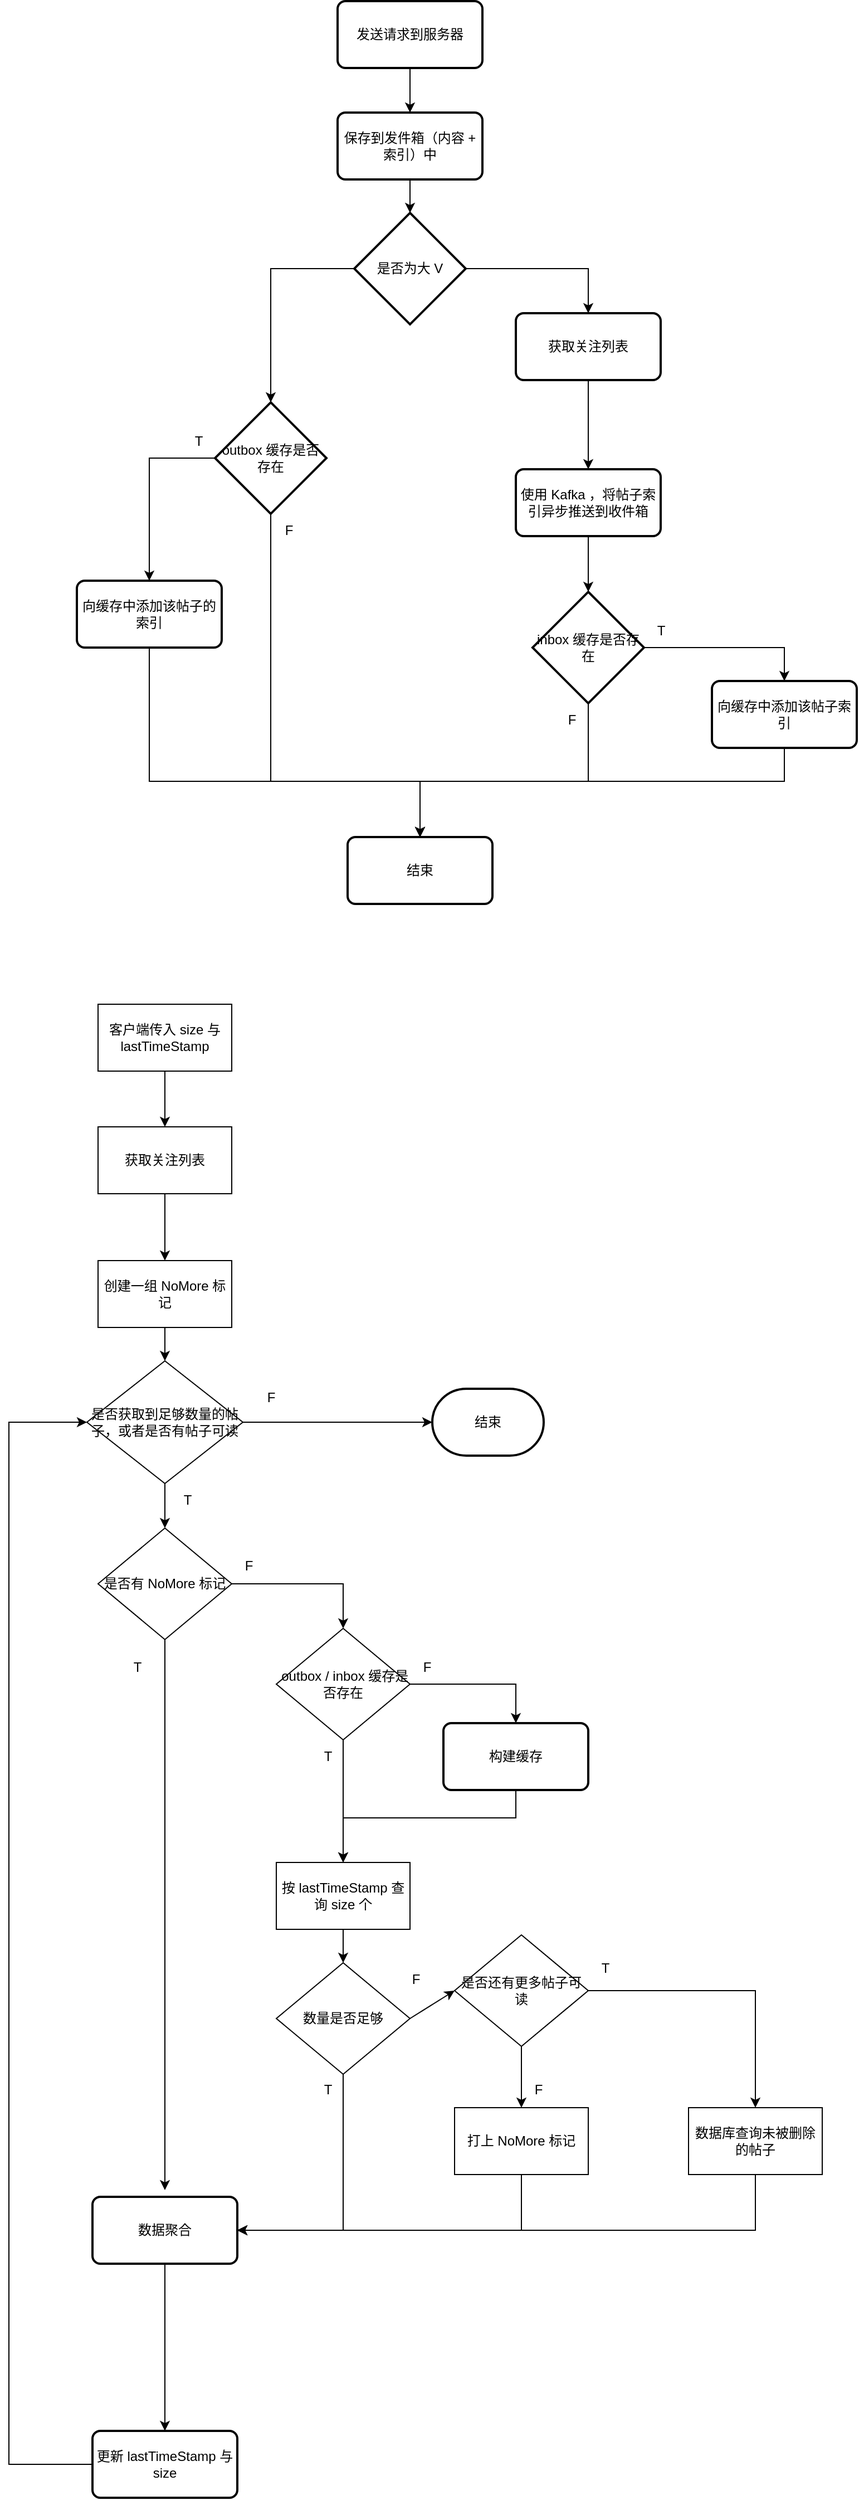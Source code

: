 <mxfile version="22.1.11" type="device">
  <diagram name="第 1 页" id="9KpR6PSarjAJxaDIPFJ5">
    <mxGraphModel dx="1158" dy="727" grid="1" gridSize="10" guides="1" tooltips="1" connect="1" arrows="1" fold="1" page="1" pageScale="1" pageWidth="827" pageHeight="1169" math="0" shadow="0">
      <root>
        <mxCell id="0" />
        <mxCell id="1" parent="0" />
        <mxCell id="OUS-oGFCs6h1HQ9Ki9yX-18" style="rounded=0;orthogonalLoop=1;jettySize=auto;html=1;exitX=0.5;exitY=1;exitDx=0;exitDy=0;entryX=0.5;entryY=0;entryDx=0;entryDy=0;" parent="1" source="OUS-oGFCs6h1HQ9Ki9yX-10" target="OUS-oGFCs6h1HQ9Ki9yX-16" edge="1">
          <mxGeometry relative="1" as="geometry" />
        </mxCell>
        <mxCell id="OUS-oGFCs6h1HQ9Ki9yX-10" value="发送请求到服务器" style="rounded=1;whiteSpace=wrap;html=1;absoluteArcSize=1;arcSize=14;strokeWidth=2;" parent="1" vertex="1">
          <mxGeometry x="344" y="30" width="130" height="60" as="geometry" />
        </mxCell>
        <mxCell id="OUS-oGFCs6h1HQ9Ki9yX-22" style="edgeStyle=orthogonalEdgeStyle;rounded=0;orthogonalLoop=1;jettySize=auto;html=1;exitX=1;exitY=0.5;exitDx=0;exitDy=0;exitPerimeter=0;entryX=0.5;entryY=0;entryDx=0;entryDy=0;" parent="1" source="OUS-oGFCs6h1HQ9Ki9yX-13" target="OUS-oGFCs6h1HQ9Ki9yX-20" edge="1">
          <mxGeometry relative="1" as="geometry" />
        </mxCell>
        <mxCell id="OUS-oGFCs6h1HQ9Ki9yX-13" value="是否为大 V" style="strokeWidth=2;html=1;shape=mxgraph.flowchart.decision;whiteSpace=wrap;" parent="1" vertex="1">
          <mxGeometry x="359" y="220" width="100" height="100" as="geometry" />
        </mxCell>
        <mxCell id="DEH15WvyBEzNy2TxyOI4-5" style="rounded=0;orthogonalLoop=1;jettySize=auto;html=1;exitX=0.5;exitY=1;exitDx=0;exitDy=0;entryX=0.5;entryY=0;entryDx=0;entryDy=0;entryPerimeter=0;" parent="1" source="OUS-oGFCs6h1HQ9Ki9yX-16" target="OUS-oGFCs6h1HQ9Ki9yX-13" edge="1">
          <mxGeometry relative="1" as="geometry">
            <mxPoint x="409" y="110" as="targetPoint" />
          </mxGeometry>
        </mxCell>
        <mxCell id="OUS-oGFCs6h1HQ9Ki9yX-16" value="保存到发件箱（内容 + 索引）中" style="rounded=1;whiteSpace=wrap;html=1;absoluteArcSize=1;arcSize=14;strokeWidth=2;" parent="1" vertex="1">
          <mxGeometry x="344" y="130" width="130" height="60" as="geometry" />
        </mxCell>
        <mxCell id="OUS-oGFCs6h1HQ9Ki9yX-86" style="rounded=0;orthogonalLoop=1;jettySize=auto;html=1;exitX=0.5;exitY=1;exitDx=0;exitDy=0;entryX=0.5;entryY=0;entryDx=0;entryDy=0;" parent="1" source="OUS-oGFCs6h1HQ9Ki9yX-20" target="OUS-oGFCs6h1HQ9Ki9yX-21" edge="1">
          <mxGeometry relative="1" as="geometry">
            <mxPoint x="569" y="410" as="targetPoint" />
          </mxGeometry>
        </mxCell>
        <mxCell id="OUS-oGFCs6h1HQ9Ki9yX-20" value="获取关注列表" style="rounded=1;whiteSpace=wrap;html=1;absoluteArcSize=1;arcSize=14;strokeWidth=2;" parent="1" vertex="1">
          <mxGeometry x="504" y="310" width="130" height="60" as="geometry" />
        </mxCell>
        <mxCell id="OUS-oGFCs6h1HQ9Ki9yX-21" value="使用 Kafka ，将帖子索引异步推送到收件箱" style="rounded=1;whiteSpace=wrap;html=1;absoluteArcSize=1;arcSize=14;strokeWidth=2;" parent="1" vertex="1">
          <mxGeometry x="504" y="450" width="130" height="60" as="geometry" />
        </mxCell>
        <mxCell id="OUS-oGFCs6h1HQ9Ki9yX-51" style="rounded=0;orthogonalLoop=1;jettySize=auto;html=1;exitX=0.5;exitY=1;exitDx=0;exitDy=0;" parent="1" source="OUS-oGFCs6h1HQ9Ki9yX-50" target="OUS-oGFCs6h1HQ9Ki9yX-53" edge="1">
          <mxGeometry relative="1" as="geometry">
            <mxPoint x="189" y="1010" as="targetPoint" />
          </mxGeometry>
        </mxCell>
        <mxCell id="OUS-oGFCs6h1HQ9Ki9yX-50" value="客户端传入 size 与 lastTimeStamp" style="whiteSpace=wrap;html=1;" parent="1" vertex="1">
          <mxGeometry x="129" y="930" width="120" height="60" as="geometry" />
        </mxCell>
        <mxCell id="FtUdTVxQBX1jpSCOM2J4-9" style="rounded=0;orthogonalLoop=1;jettySize=auto;html=1;exitX=0.5;exitY=1;exitDx=0;exitDy=0;entryX=0.5;entryY=0;entryDx=0;entryDy=0;" edge="1" parent="1" source="OUS-oGFCs6h1HQ9Ki9yX-53" target="OUS-oGFCs6h1HQ9Ki9yX-122">
          <mxGeometry relative="1" as="geometry" />
        </mxCell>
        <mxCell id="OUS-oGFCs6h1HQ9Ki9yX-53" value="获取关注列表" style="whiteSpace=wrap;html=1;" parent="1" vertex="1">
          <mxGeometry x="129" y="1040" width="120" height="60" as="geometry" />
        </mxCell>
        <mxCell id="OUS-oGFCs6h1HQ9Ki9yX-71" value="结束" style="rounded=1;whiteSpace=wrap;html=1;absoluteArcSize=1;arcSize=14;strokeWidth=2;" parent="1" vertex="1">
          <mxGeometry x="353" y="780" width="130" height="60" as="geometry" />
        </mxCell>
        <mxCell id="OUS-oGFCs6h1HQ9Ki9yX-170" style="edgeStyle=orthogonalEdgeStyle;rounded=0;orthogonalLoop=1;jettySize=auto;html=1;exitX=1;exitY=0.5;exitDx=0;exitDy=0;entryX=0;entryY=0.5;entryDx=0;entryDy=0;entryPerimeter=0;" parent="1" source="OUS-oGFCs6h1HQ9Ki9yX-77" target="OUS-oGFCs6h1HQ9Ki9yX-171" edge="1">
          <mxGeometry relative="1" as="geometry">
            <mxPoint x="389" y="1305" as="targetPoint" />
          </mxGeometry>
        </mxCell>
        <mxCell id="OUS-oGFCs6h1HQ9Ki9yX-77" value="是否获取到足够数量的帖子，或者是否有帖子可读" style="rhombus;whiteSpace=wrap;html=1;" parent="1" vertex="1">
          <mxGeometry x="119" y="1250" width="140" height="110" as="geometry" />
        </mxCell>
        <mxCell id="OUS-oGFCs6h1HQ9Ki9yX-98" style="edgeStyle=orthogonalEdgeStyle;rounded=0;orthogonalLoop=1;jettySize=auto;html=1;exitX=0.5;exitY=1;exitDx=0;exitDy=0;" parent="1" source="OUS-oGFCs6h1HQ9Ki9yX-79" target="OUS-oGFCs6h1HQ9Ki9yX-97" edge="1">
          <mxGeometry relative="1" as="geometry" />
        </mxCell>
        <mxCell id="OUS-oGFCs6h1HQ9Ki9yX-106" style="edgeStyle=orthogonalEdgeStyle;rounded=0;orthogonalLoop=1;jettySize=auto;html=1;exitX=1;exitY=0.5;exitDx=0;exitDy=0;entryX=0.5;entryY=0;entryDx=0;entryDy=0;" parent="1" source="OUS-oGFCs6h1HQ9Ki9yX-79" target="OUS-oGFCs6h1HQ9Ki9yX-89" edge="1">
          <mxGeometry relative="1" as="geometry" />
        </mxCell>
        <mxCell id="OUS-oGFCs6h1HQ9Ki9yX-79" value="&amp;nbsp;outbox / inbox 缓存是否存在" style="rhombus;whiteSpace=wrap;html=1;" parent="1" vertex="1">
          <mxGeometry x="289" y="1490" width="120" height="100" as="geometry" />
        </mxCell>
        <mxCell id="OUS-oGFCs6h1HQ9Ki9yX-81" style="edgeStyle=orthogonalEdgeStyle;rounded=0;orthogonalLoop=1;jettySize=auto;html=1;exitX=0.5;exitY=1;exitDx=0;exitDy=0;entryX=0.5;entryY=0;entryDx=0;entryDy=0;" parent="1" source="OUS-oGFCs6h1HQ9Ki9yX-77" target="OUS-oGFCs6h1HQ9Ki9yX-125" edge="1">
          <mxGeometry relative="1" as="geometry">
            <mxPoint x="189" y="1386" as="targetPoint" />
          </mxGeometry>
        </mxCell>
        <mxCell id="wPySskJd2ucsSnRAgLdS-5" style="edgeStyle=orthogonalEdgeStyle;rounded=0;orthogonalLoop=1;jettySize=auto;html=1;exitX=0.5;exitY=1;exitDx=0;exitDy=0;entryX=0.5;entryY=0;entryDx=0;entryDy=0;" parent="1" source="OUS-oGFCs6h1HQ9Ki9yX-89" target="OUS-oGFCs6h1HQ9Ki9yX-97" edge="1">
          <mxGeometry relative="1" as="geometry">
            <Array as="points">
              <mxPoint x="504" y="1660" />
              <mxPoint x="349" y="1660" />
            </Array>
          </mxGeometry>
        </mxCell>
        <mxCell id="OUS-oGFCs6h1HQ9Ki9yX-89" value="构建缓存" style="rounded=1;whiteSpace=wrap;html=1;absoluteArcSize=1;arcSize=14;strokeWidth=2;" parent="1" vertex="1">
          <mxGeometry x="439" y="1575" width="130" height="60" as="geometry" />
        </mxCell>
        <mxCell id="OUS-oGFCs6h1HQ9Ki9yX-103" style="edgeStyle=orthogonalEdgeStyle;rounded=0;orthogonalLoop=1;jettySize=auto;html=1;exitX=0.5;exitY=1;exitDx=0;exitDy=0;" parent="1" source="OUS-oGFCs6h1HQ9Ki9yX-97" target="OUS-oGFCs6h1HQ9Ki9yX-102" edge="1">
          <mxGeometry relative="1" as="geometry" />
        </mxCell>
        <mxCell id="OUS-oGFCs6h1HQ9Ki9yX-97" value="按 lastTimeStamp 查询 size 个" style="rounded=0;whiteSpace=wrap;html=1;" parent="1" vertex="1">
          <mxGeometry x="289" y="1700" width="120" height="60" as="geometry" />
        </mxCell>
        <mxCell id="OUS-oGFCs6h1HQ9Ki9yX-131" style="rounded=0;orthogonalLoop=1;jettySize=auto;html=1;exitX=1;exitY=0.5;exitDx=0;exitDy=0;entryX=0;entryY=0.5;entryDx=0;entryDy=0;" parent="1" source="OUS-oGFCs6h1HQ9Ki9yX-102" target="OUS-oGFCs6h1HQ9Ki9yX-108" edge="1">
          <mxGeometry relative="1" as="geometry" />
        </mxCell>
        <mxCell id="OUS-oGFCs6h1HQ9Ki9yX-137" style="edgeStyle=orthogonalEdgeStyle;rounded=0;orthogonalLoop=1;jettySize=auto;html=1;exitX=0.5;exitY=1;exitDx=0;exitDy=0;entryX=1;entryY=0.5;entryDx=0;entryDy=0;" parent="1" source="OUS-oGFCs6h1HQ9Ki9yX-102" target="OUS-oGFCs6h1HQ9Ki9yX-134" edge="1">
          <mxGeometry relative="1" as="geometry" />
        </mxCell>
        <mxCell id="OUS-oGFCs6h1HQ9Ki9yX-102" value="数量是否足够&lt;br&gt;" style="rhombus;whiteSpace=wrap;html=1;" parent="1" vertex="1">
          <mxGeometry x="289" y="1790" width="120" height="100" as="geometry" />
        </mxCell>
        <mxCell id="OUS-oGFCs6h1HQ9Ki9yX-113" style="edgeStyle=orthogonalEdgeStyle;rounded=0;orthogonalLoop=1;jettySize=auto;html=1;exitX=1;exitY=0.5;exitDx=0;exitDy=0;entryX=0.5;entryY=0;entryDx=0;entryDy=0;" parent="1" source="OUS-oGFCs6h1HQ9Ki9yX-108" target="OUS-oGFCs6h1HQ9Ki9yX-114" edge="1">
          <mxGeometry relative="1" as="geometry">
            <mxPoint x="699" y="2050" as="targetPoint" />
          </mxGeometry>
        </mxCell>
        <mxCell id="OUS-oGFCs6h1HQ9Ki9yX-119" style="rounded=0;orthogonalLoop=1;jettySize=auto;html=1;exitX=0.5;exitY=1;exitDx=0;exitDy=0;entryX=0.5;entryY=0;entryDx=0;entryDy=0;" parent="1" source="OUS-oGFCs6h1HQ9Ki9yX-108" target="OUS-oGFCs6h1HQ9Ki9yX-118" edge="1">
          <mxGeometry relative="1" as="geometry" />
        </mxCell>
        <mxCell id="OUS-oGFCs6h1HQ9Ki9yX-108" value="是否还有更多帖子可读" style="rhombus;whiteSpace=wrap;html=1;" parent="1" vertex="1">
          <mxGeometry x="449" y="1765" width="120" height="100" as="geometry" />
        </mxCell>
        <mxCell id="OUS-oGFCs6h1HQ9Ki9yX-140" style="edgeStyle=orthogonalEdgeStyle;rounded=0;orthogonalLoop=1;jettySize=auto;html=1;exitX=0.5;exitY=1;exitDx=0;exitDy=0;entryX=1;entryY=0.5;entryDx=0;entryDy=0;" parent="1" source="OUS-oGFCs6h1HQ9Ki9yX-114" target="OUS-oGFCs6h1HQ9Ki9yX-134" edge="1">
          <mxGeometry relative="1" as="geometry" />
        </mxCell>
        <mxCell id="OUS-oGFCs6h1HQ9Ki9yX-114" value="数据库查询未被删除的帖子" style="rounded=0;whiteSpace=wrap;html=1;" parent="1" vertex="1">
          <mxGeometry x="659" y="1920" width="120" height="60" as="geometry" />
        </mxCell>
        <mxCell id="OUS-oGFCs6h1HQ9Ki9yX-139" style="edgeStyle=orthogonalEdgeStyle;rounded=0;orthogonalLoop=1;jettySize=auto;html=1;exitX=0.5;exitY=1;exitDx=0;exitDy=0;entryX=1;entryY=0.5;entryDx=0;entryDy=0;" parent="1" source="OUS-oGFCs6h1HQ9Ki9yX-118" target="OUS-oGFCs6h1HQ9Ki9yX-134" edge="1">
          <mxGeometry relative="1" as="geometry" />
        </mxCell>
        <mxCell id="OUS-oGFCs6h1HQ9Ki9yX-118" value="打上 NoMore 标记" style="rounded=0;whiteSpace=wrap;html=1;" parent="1" vertex="1">
          <mxGeometry x="449" y="1920" width="120" height="60" as="geometry" />
        </mxCell>
        <mxCell id="OUS-oGFCs6h1HQ9Ki9yX-124" style="edgeStyle=orthogonalEdgeStyle;rounded=0;orthogonalLoop=1;jettySize=auto;html=1;exitX=0.5;exitY=1;exitDx=0;exitDy=0;entryX=0.5;entryY=0;entryDx=0;entryDy=0;" parent="1" source="OUS-oGFCs6h1HQ9Ki9yX-122" target="OUS-oGFCs6h1HQ9Ki9yX-77" edge="1">
          <mxGeometry relative="1" as="geometry" />
        </mxCell>
        <mxCell id="OUS-oGFCs6h1HQ9Ki9yX-122" value="创建一组 NoMore 标记" style="whiteSpace=wrap;html=1;" parent="1" vertex="1">
          <mxGeometry x="129" y="1160" width="120" height="60" as="geometry" />
        </mxCell>
        <mxCell id="OUS-oGFCs6h1HQ9Ki9yX-127" style="edgeStyle=orthogonalEdgeStyle;rounded=0;orthogonalLoop=1;jettySize=auto;html=1;exitX=1;exitY=0.5;exitDx=0;exitDy=0;entryX=0.5;entryY=0;entryDx=0;entryDy=0;" parent="1" source="OUS-oGFCs6h1HQ9Ki9yX-125" target="OUS-oGFCs6h1HQ9Ki9yX-79" edge="1">
          <mxGeometry relative="1" as="geometry" />
        </mxCell>
        <mxCell id="OUS-oGFCs6h1HQ9Ki9yX-125" value="是否有 NoMore 标记" style="rhombus;whiteSpace=wrap;html=1;" parent="1" vertex="1">
          <mxGeometry x="129" y="1400" width="120" height="100" as="geometry" />
        </mxCell>
        <mxCell id="OUS-oGFCs6h1HQ9Ki9yX-145" style="edgeStyle=orthogonalEdgeStyle;rounded=0;orthogonalLoop=1;jettySize=auto;html=1;exitX=0.5;exitY=1;exitDx=0;exitDy=0;entryX=0.5;entryY=0;entryDx=0;entryDy=0;" parent="1" source="OUS-oGFCs6h1HQ9Ki9yX-134" target="OUS-oGFCs6h1HQ9Ki9yX-166" edge="1">
          <mxGeometry relative="1" as="geometry">
            <mxPoint x="189" y="2110" as="targetPoint" />
          </mxGeometry>
        </mxCell>
        <mxCell id="OUS-oGFCs6h1HQ9Ki9yX-134" value="数据聚合" style="rounded=1;whiteSpace=wrap;html=1;absoluteArcSize=1;arcSize=14;strokeWidth=2;" parent="1" vertex="1">
          <mxGeometry x="124" y="2000" width="130" height="60" as="geometry" />
        </mxCell>
        <mxCell id="OUS-oGFCs6h1HQ9Ki9yX-135" style="edgeStyle=orthogonalEdgeStyle;rounded=0;orthogonalLoop=1;jettySize=auto;html=1;exitX=0.5;exitY=1;exitDx=0;exitDy=0;entryX=0.5;entryY=-0.1;entryDx=0;entryDy=0;entryPerimeter=0;" parent="1" source="OUS-oGFCs6h1HQ9Ki9yX-125" target="OUS-oGFCs6h1HQ9Ki9yX-134" edge="1">
          <mxGeometry relative="1" as="geometry" />
        </mxCell>
        <mxCell id="OUS-oGFCs6h1HQ9Ki9yX-169" style="edgeStyle=orthogonalEdgeStyle;rounded=0;orthogonalLoop=1;jettySize=auto;html=1;exitX=0;exitY=0.5;exitDx=0;exitDy=0;entryX=0;entryY=0.5;entryDx=0;entryDy=0;" parent="1" source="OUS-oGFCs6h1HQ9Ki9yX-166" target="OUS-oGFCs6h1HQ9Ki9yX-77" edge="1">
          <mxGeometry relative="1" as="geometry">
            <Array as="points">
              <mxPoint x="49" y="2240" />
              <mxPoint x="49" y="1305" />
            </Array>
          </mxGeometry>
        </mxCell>
        <mxCell id="OUS-oGFCs6h1HQ9Ki9yX-166" value="更新 lastTimeStamp 与 size" style="rounded=1;whiteSpace=wrap;html=1;absoluteArcSize=1;arcSize=14;strokeWidth=2;" parent="1" vertex="1">
          <mxGeometry x="124" y="2210" width="130" height="60" as="geometry" />
        </mxCell>
        <mxCell id="OUS-oGFCs6h1HQ9Ki9yX-171" value="结束" style="strokeWidth=2;html=1;shape=mxgraph.flowchart.terminator;whiteSpace=wrap;" parent="1" vertex="1">
          <mxGeometry x="429" y="1275" width="100" height="60" as="geometry" />
        </mxCell>
        <mxCell id="OUS-oGFCs6h1HQ9Ki9yX-172" value="T" style="text;html=1;align=center;verticalAlign=middle;resizable=0;points=[];autosize=1;strokeColor=none;fillColor=none;" parent="1" vertex="1">
          <mxGeometry x="194" y="1360" width="30" height="30" as="geometry" />
        </mxCell>
        <mxCell id="OUS-oGFCs6h1HQ9Ki9yX-173" value="T" style="text;html=1;align=center;verticalAlign=middle;resizable=0;points=[];autosize=1;strokeColor=none;fillColor=none;" parent="1" vertex="1">
          <mxGeometry x="149" y="1510" width="30" height="30" as="geometry" />
        </mxCell>
        <mxCell id="OUS-oGFCs6h1HQ9Ki9yX-174" value="T" style="text;html=1;align=center;verticalAlign=middle;resizable=0;points=[];autosize=1;strokeColor=none;fillColor=none;" parent="1" vertex="1">
          <mxGeometry x="320" y="1590" width="30" height="30" as="geometry" />
        </mxCell>
        <mxCell id="OUS-oGFCs6h1HQ9Ki9yX-175" value="T" style="text;html=1;align=center;verticalAlign=middle;resizable=0;points=[];autosize=1;strokeColor=none;fillColor=none;" parent="1" vertex="1">
          <mxGeometry x="320" y="1889" width="30" height="30" as="geometry" />
        </mxCell>
        <mxCell id="OUS-oGFCs6h1HQ9Ki9yX-176" value="T" style="text;html=1;align=center;verticalAlign=middle;resizable=0;points=[];autosize=1;strokeColor=none;fillColor=none;" parent="1" vertex="1">
          <mxGeometry x="569" y="1780" width="30" height="30" as="geometry" />
        </mxCell>
        <mxCell id="OUS-oGFCs6h1HQ9Ki9yX-177" value="F" style="text;html=1;align=center;verticalAlign=middle;resizable=0;points=[];autosize=1;strokeColor=none;fillColor=none;" parent="1" vertex="1">
          <mxGeometry x="269" y="1268" width="30" height="30" as="geometry" />
        </mxCell>
        <mxCell id="OUS-oGFCs6h1HQ9Ki9yX-178" value="F" style="text;html=1;align=center;verticalAlign=middle;resizable=0;points=[];autosize=1;strokeColor=none;fillColor=none;" parent="1" vertex="1">
          <mxGeometry x="249" y="1419" width="30" height="30" as="geometry" />
        </mxCell>
        <mxCell id="OUS-oGFCs6h1HQ9Ki9yX-179" value="F" style="text;html=1;align=center;verticalAlign=middle;resizable=0;points=[];autosize=1;strokeColor=none;fillColor=none;" parent="1" vertex="1">
          <mxGeometry x="409" y="1510" width="30" height="30" as="geometry" />
        </mxCell>
        <mxCell id="OUS-oGFCs6h1HQ9Ki9yX-180" value="F" style="text;html=1;align=center;verticalAlign=middle;resizable=0;points=[];autosize=1;strokeColor=none;fillColor=none;" parent="1" vertex="1">
          <mxGeometry x="399" y="1790" width="30" height="30" as="geometry" />
        </mxCell>
        <mxCell id="OUS-oGFCs6h1HQ9Ki9yX-182" value="F" style="text;html=1;align=center;verticalAlign=middle;resizable=0;points=[];autosize=1;strokeColor=none;fillColor=none;" parent="1" vertex="1">
          <mxGeometry x="509" y="1889" width="30" height="30" as="geometry" />
        </mxCell>
        <mxCell id="wPySskJd2ucsSnRAgLdS-13" style="edgeStyle=orthogonalEdgeStyle;rounded=0;orthogonalLoop=1;jettySize=auto;html=1;exitX=0.5;exitY=1;exitDx=0;exitDy=0;exitPerimeter=0;" parent="1" source="wPySskJd2ucsSnRAgLdS-6" target="OUS-oGFCs6h1HQ9Ki9yX-71" edge="1">
          <mxGeometry relative="1" as="geometry">
            <mxPoint x="284" y="570" as="targetPoint" />
            <Array as="points">
              <mxPoint x="284" y="730" />
              <mxPoint x="418" y="730" />
            </Array>
          </mxGeometry>
        </mxCell>
        <mxCell id="wPySskJd2ucsSnRAgLdS-15" style="edgeStyle=orthogonalEdgeStyle;rounded=0;orthogonalLoop=1;jettySize=auto;html=1;exitX=0;exitY=0.5;exitDx=0;exitDy=0;exitPerimeter=0;entryX=0.5;entryY=0;entryDx=0;entryDy=0;" parent="1" source="wPySskJd2ucsSnRAgLdS-6" target="wPySskJd2ucsSnRAgLdS-16" edge="1">
          <mxGeometry relative="1" as="geometry">
            <mxPoint x="129" y="480" as="targetPoint" />
          </mxGeometry>
        </mxCell>
        <mxCell id="wPySskJd2ucsSnRAgLdS-6" value="outbox 缓存是否存在" style="strokeWidth=2;html=1;shape=mxgraph.flowchart.decision;whiteSpace=wrap;" parent="1" vertex="1">
          <mxGeometry x="234" y="390" width="100" height="100" as="geometry" />
        </mxCell>
        <mxCell id="wPySskJd2ucsSnRAgLdS-7" style="edgeStyle=orthogonalEdgeStyle;rounded=0;orthogonalLoop=1;jettySize=auto;html=1;exitX=0;exitY=0.5;exitDx=0;exitDy=0;exitPerimeter=0;entryX=0.5;entryY=0;entryDx=0;entryDy=0;entryPerimeter=0;" parent="1" source="OUS-oGFCs6h1HQ9Ki9yX-13" target="wPySskJd2ucsSnRAgLdS-6" edge="1">
          <mxGeometry relative="1" as="geometry" />
        </mxCell>
        <mxCell id="wPySskJd2ucsSnRAgLdS-18" style="edgeStyle=orthogonalEdgeStyle;rounded=0;orthogonalLoop=1;jettySize=auto;html=1;exitX=0.5;exitY=1;exitDx=0;exitDy=0;entryX=0.5;entryY=0;entryDx=0;entryDy=0;" parent="1" source="wPySskJd2ucsSnRAgLdS-16" target="OUS-oGFCs6h1HQ9Ki9yX-71" edge="1">
          <mxGeometry relative="1" as="geometry">
            <Array as="points">
              <mxPoint x="175" y="730" />
              <mxPoint x="418" y="730" />
            </Array>
          </mxGeometry>
        </mxCell>
        <mxCell id="wPySskJd2ucsSnRAgLdS-16" value="向缓存中添加该帖子的索引" style="rounded=1;whiteSpace=wrap;html=1;absoluteArcSize=1;arcSize=14;strokeWidth=2;" parent="1" vertex="1">
          <mxGeometry x="110" y="550" width="130" height="60" as="geometry" />
        </mxCell>
        <mxCell id="wPySskJd2ucsSnRAgLdS-19" value="T" style="text;html=1;align=center;verticalAlign=middle;resizable=0;points=[];autosize=1;strokeColor=none;fillColor=none;" parent="1" vertex="1">
          <mxGeometry x="204" y="410" width="30" height="30" as="geometry" />
        </mxCell>
        <mxCell id="wPySskJd2ucsSnRAgLdS-20" value="F" style="text;html=1;align=center;verticalAlign=middle;resizable=0;points=[];autosize=1;strokeColor=none;fillColor=none;" parent="1" vertex="1">
          <mxGeometry x="285" y="490" width="30" height="30" as="geometry" />
        </mxCell>
        <mxCell id="FtUdTVxQBX1jpSCOM2J4-3" style="edgeStyle=orthogonalEdgeStyle;rounded=0;orthogonalLoop=1;jettySize=auto;html=1;exitX=0.5;exitY=1;exitDx=0;exitDy=0;exitPerimeter=0;entryX=0.5;entryY=0;entryDx=0;entryDy=0;" edge="1" parent="1" source="FtUdTVxQBX1jpSCOM2J4-1" target="OUS-oGFCs6h1HQ9Ki9yX-71">
          <mxGeometry relative="1" as="geometry">
            <Array as="points">
              <mxPoint x="569" y="730" />
              <mxPoint x="418" y="730" />
            </Array>
          </mxGeometry>
        </mxCell>
        <mxCell id="FtUdTVxQBX1jpSCOM2J4-5" style="edgeStyle=orthogonalEdgeStyle;rounded=0;orthogonalLoop=1;jettySize=auto;html=1;exitX=1;exitY=0.5;exitDx=0;exitDy=0;exitPerimeter=0;entryX=0.5;entryY=0;entryDx=0;entryDy=0;" edge="1" parent="1" source="FtUdTVxQBX1jpSCOM2J4-1" target="FtUdTVxQBX1jpSCOM2J4-4">
          <mxGeometry relative="1" as="geometry" />
        </mxCell>
        <mxCell id="FtUdTVxQBX1jpSCOM2J4-1" value="inbox 缓存是否存在" style="strokeWidth=2;html=1;shape=mxgraph.flowchart.decision;whiteSpace=wrap;" vertex="1" parent="1">
          <mxGeometry x="519" y="560" width="100" height="100" as="geometry" />
        </mxCell>
        <mxCell id="FtUdTVxQBX1jpSCOM2J4-2" style="edgeStyle=orthogonalEdgeStyle;rounded=0;orthogonalLoop=1;jettySize=auto;html=1;exitX=0.5;exitY=1;exitDx=0;exitDy=0;entryX=0.5;entryY=0;entryDx=0;entryDy=0;entryPerimeter=0;" edge="1" parent="1" source="OUS-oGFCs6h1HQ9Ki9yX-21" target="FtUdTVxQBX1jpSCOM2J4-1">
          <mxGeometry relative="1" as="geometry" />
        </mxCell>
        <mxCell id="FtUdTVxQBX1jpSCOM2J4-6" style="edgeStyle=orthogonalEdgeStyle;rounded=0;orthogonalLoop=1;jettySize=auto;html=1;exitX=0.5;exitY=1;exitDx=0;exitDy=0;entryX=0.5;entryY=0;entryDx=0;entryDy=0;" edge="1" parent="1" source="FtUdTVxQBX1jpSCOM2J4-4" target="OUS-oGFCs6h1HQ9Ki9yX-71">
          <mxGeometry relative="1" as="geometry">
            <Array as="points">
              <mxPoint x="745" y="730" />
              <mxPoint x="418" y="730" />
            </Array>
          </mxGeometry>
        </mxCell>
        <mxCell id="FtUdTVxQBX1jpSCOM2J4-4" value="向缓存中添加该帖子索引" style="rounded=1;whiteSpace=wrap;html=1;absoluteArcSize=1;arcSize=14;strokeWidth=2;" vertex="1" parent="1">
          <mxGeometry x="680" y="640" width="130" height="60" as="geometry" />
        </mxCell>
        <mxCell id="FtUdTVxQBX1jpSCOM2J4-7" value="F" style="text;html=1;align=center;verticalAlign=middle;resizable=0;points=[];autosize=1;strokeColor=none;fillColor=none;" vertex="1" parent="1">
          <mxGeometry x="539" y="660" width="30" height="30" as="geometry" />
        </mxCell>
        <mxCell id="FtUdTVxQBX1jpSCOM2J4-8" value="T" style="text;html=1;align=center;verticalAlign=middle;resizable=0;points=[];autosize=1;strokeColor=none;fillColor=none;" vertex="1" parent="1">
          <mxGeometry x="619" y="580" width="30" height="30" as="geometry" />
        </mxCell>
      </root>
    </mxGraphModel>
  </diagram>
</mxfile>
